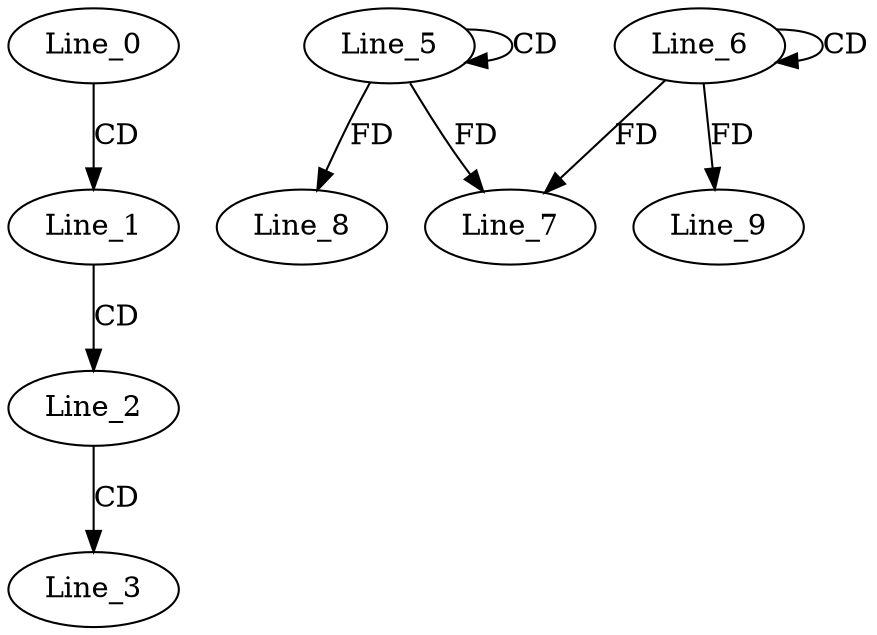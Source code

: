 digraph G {
  Line_0;
  Line_1;
  Line_2;
  Line_3;
  Line_3;
  Line_3;
  Line_5;
  Line_5;
  Line_6;
  Line_6;
  Line_7;
  Line_7;
  Line_8;
  Line_9;
  Line_0 -> Line_1 [ label="CD" ];
  Line_1 -> Line_2 [ label="CD" ];
  Line_2 -> Line_3 [ label="CD" ];
  Line_5 -> Line_5 [ label="CD" ];
  Line_6 -> Line_6 [ label="CD" ];
  Line_5 -> Line_7 [ label="FD" ];
  Line_6 -> Line_7 [ label="FD" ];
  Line_5 -> Line_8 [ label="FD" ];
  Line_6 -> Line_9 [ label="FD" ];
}

